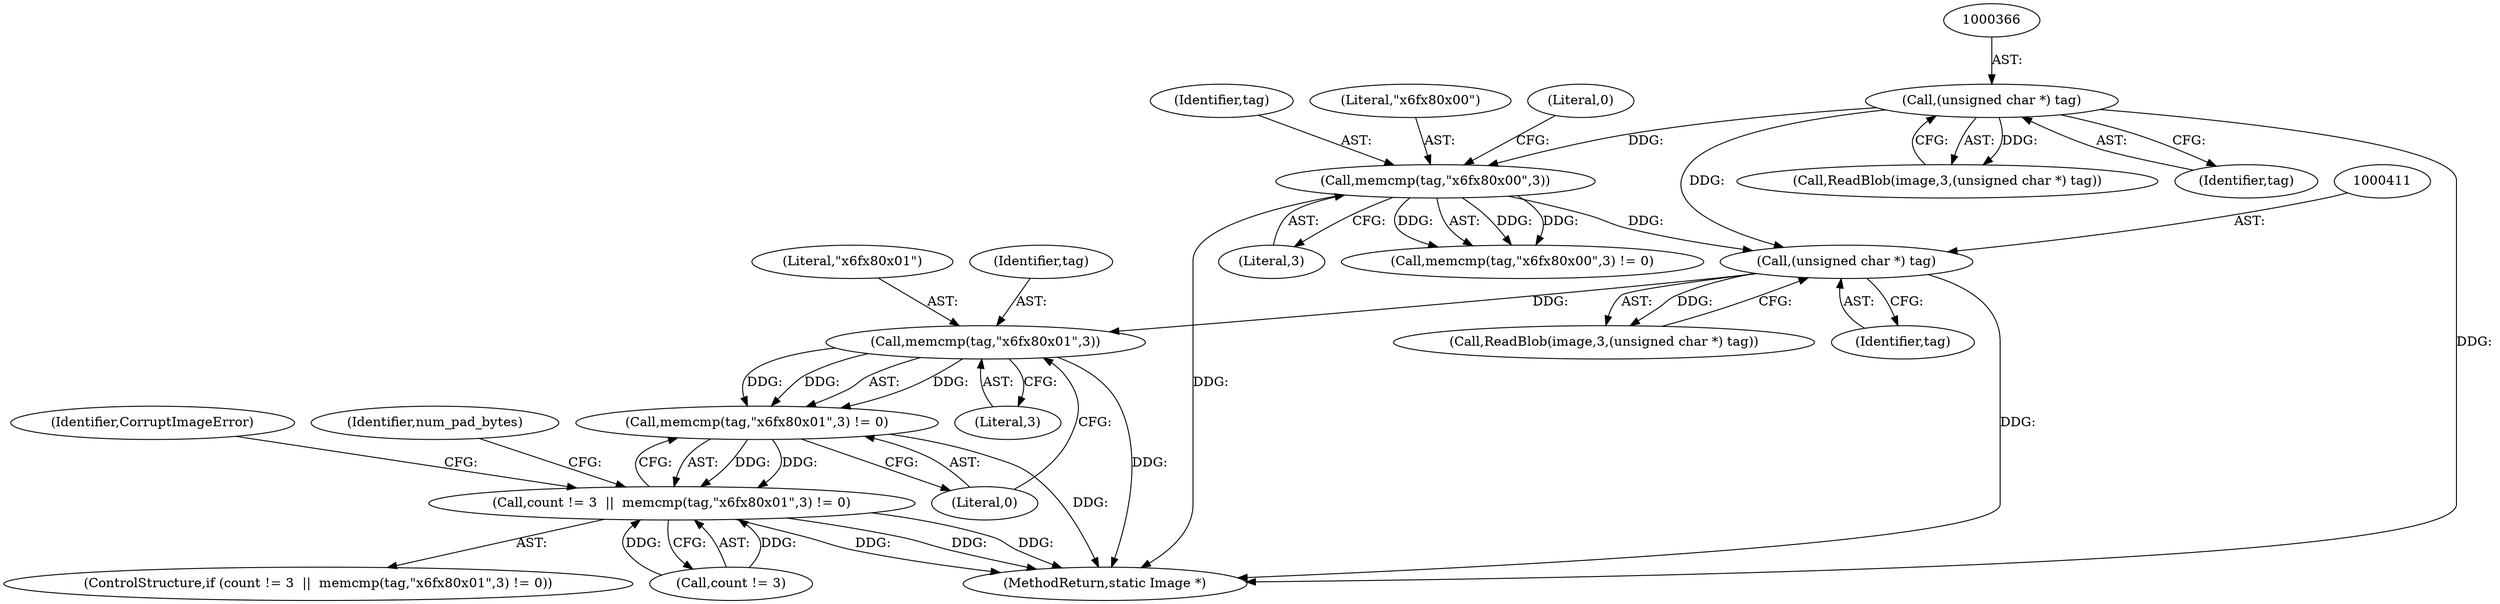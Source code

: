 digraph "0_ImageMagick_424d40ebfcde48bb872eba75179d3d73704fdf1f@API" {
"1000419" [label="(Call,memcmp(tag,\"\x6f\x80\x01\",3))"];
"1000410" [label="(Call,(unsigned char *) tag)"];
"1000374" [label="(Call,memcmp(tag,\"\x6f\x80\x00\",3))"];
"1000365" [label="(Call,(unsigned char *) tag)"];
"1000418" [label="(Call,memcmp(tag,\"\x6f\x80\x01\",3) != 0)"];
"1000414" [label="(Call,count != 3  ||  memcmp(tag,\"\x6f\x80\x01\",3) != 0)"];
"1000365" [label="(Call,(unsigned char *) tag)"];
"1000418" [label="(Call,memcmp(tag,\"\x6f\x80\x01\",3) != 0)"];
"1000410" [label="(Call,(unsigned char *) tag)"];
"1001285" [label="(MethodReturn,static Image *)"];
"1000421" [label="(Literal,\"\x6f\x80\x01\")"];
"1000375" [label="(Identifier,tag)"];
"1000425" [label="(Identifier,CorruptImageError)"];
"1000413" [label="(ControlStructure,if (count != 3  ||  memcmp(tag,\"\x6f\x80\x01\",3) != 0))"];
"1000362" [label="(Call,ReadBlob(image,3,(unsigned char *) tag))"];
"1000422" [label="(Literal,3)"];
"1000407" [label="(Call,ReadBlob(image,3,(unsigned char *) tag))"];
"1000376" [label="(Literal,\"\x6f\x80\x00\")"];
"1000428" [label="(Identifier,num_pad_bytes)"];
"1000419" [label="(Call,memcmp(tag,\"\x6f\x80\x01\",3))"];
"1000367" [label="(Identifier,tag)"];
"1000377" [label="(Literal,3)"];
"1000378" [label="(Literal,0)"];
"1000415" [label="(Call,count != 3)"];
"1000414" [label="(Call,count != 3  ||  memcmp(tag,\"\x6f\x80\x01\",3) != 0)"];
"1000423" [label="(Literal,0)"];
"1000412" [label="(Identifier,tag)"];
"1000373" [label="(Call,memcmp(tag,\"\x6f\x80\x00\",3) != 0)"];
"1000374" [label="(Call,memcmp(tag,\"\x6f\x80\x00\",3))"];
"1000420" [label="(Identifier,tag)"];
"1000419" -> "1000418"  [label="AST: "];
"1000419" -> "1000422"  [label="CFG: "];
"1000420" -> "1000419"  [label="AST: "];
"1000421" -> "1000419"  [label="AST: "];
"1000422" -> "1000419"  [label="AST: "];
"1000423" -> "1000419"  [label="CFG: "];
"1000419" -> "1001285"  [label="DDG: "];
"1000419" -> "1000418"  [label="DDG: "];
"1000419" -> "1000418"  [label="DDG: "];
"1000419" -> "1000418"  [label="DDG: "];
"1000410" -> "1000419"  [label="DDG: "];
"1000410" -> "1000407"  [label="AST: "];
"1000410" -> "1000412"  [label="CFG: "];
"1000411" -> "1000410"  [label="AST: "];
"1000412" -> "1000410"  [label="AST: "];
"1000407" -> "1000410"  [label="CFG: "];
"1000410" -> "1001285"  [label="DDG: "];
"1000410" -> "1000407"  [label="DDG: "];
"1000374" -> "1000410"  [label="DDG: "];
"1000365" -> "1000410"  [label="DDG: "];
"1000374" -> "1000373"  [label="AST: "];
"1000374" -> "1000377"  [label="CFG: "];
"1000375" -> "1000374"  [label="AST: "];
"1000376" -> "1000374"  [label="AST: "];
"1000377" -> "1000374"  [label="AST: "];
"1000378" -> "1000374"  [label="CFG: "];
"1000374" -> "1001285"  [label="DDG: "];
"1000374" -> "1000373"  [label="DDG: "];
"1000374" -> "1000373"  [label="DDG: "];
"1000374" -> "1000373"  [label="DDG: "];
"1000365" -> "1000374"  [label="DDG: "];
"1000365" -> "1000362"  [label="AST: "];
"1000365" -> "1000367"  [label="CFG: "];
"1000366" -> "1000365"  [label="AST: "];
"1000367" -> "1000365"  [label="AST: "];
"1000362" -> "1000365"  [label="CFG: "];
"1000365" -> "1001285"  [label="DDG: "];
"1000365" -> "1000362"  [label="DDG: "];
"1000418" -> "1000414"  [label="AST: "];
"1000418" -> "1000423"  [label="CFG: "];
"1000423" -> "1000418"  [label="AST: "];
"1000414" -> "1000418"  [label="CFG: "];
"1000418" -> "1001285"  [label="DDG: "];
"1000418" -> "1000414"  [label="DDG: "];
"1000418" -> "1000414"  [label="DDG: "];
"1000414" -> "1000413"  [label="AST: "];
"1000414" -> "1000415"  [label="CFG: "];
"1000415" -> "1000414"  [label="AST: "];
"1000425" -> "1000414"  [label="CFG: "];
"1000428" -> "1000414"  [label="CFG: "];
"1000414" -> "1001285"  [label="DDG: "];
"1000414" -> "1001285"  [label="DDG: "];
"1000414" -> "1001285"  [label="DDG: "];
"1000415" -> "1000414"  [label="DDG: "];
"1000415" -> "1000414"  [label="DDG: "];
}

